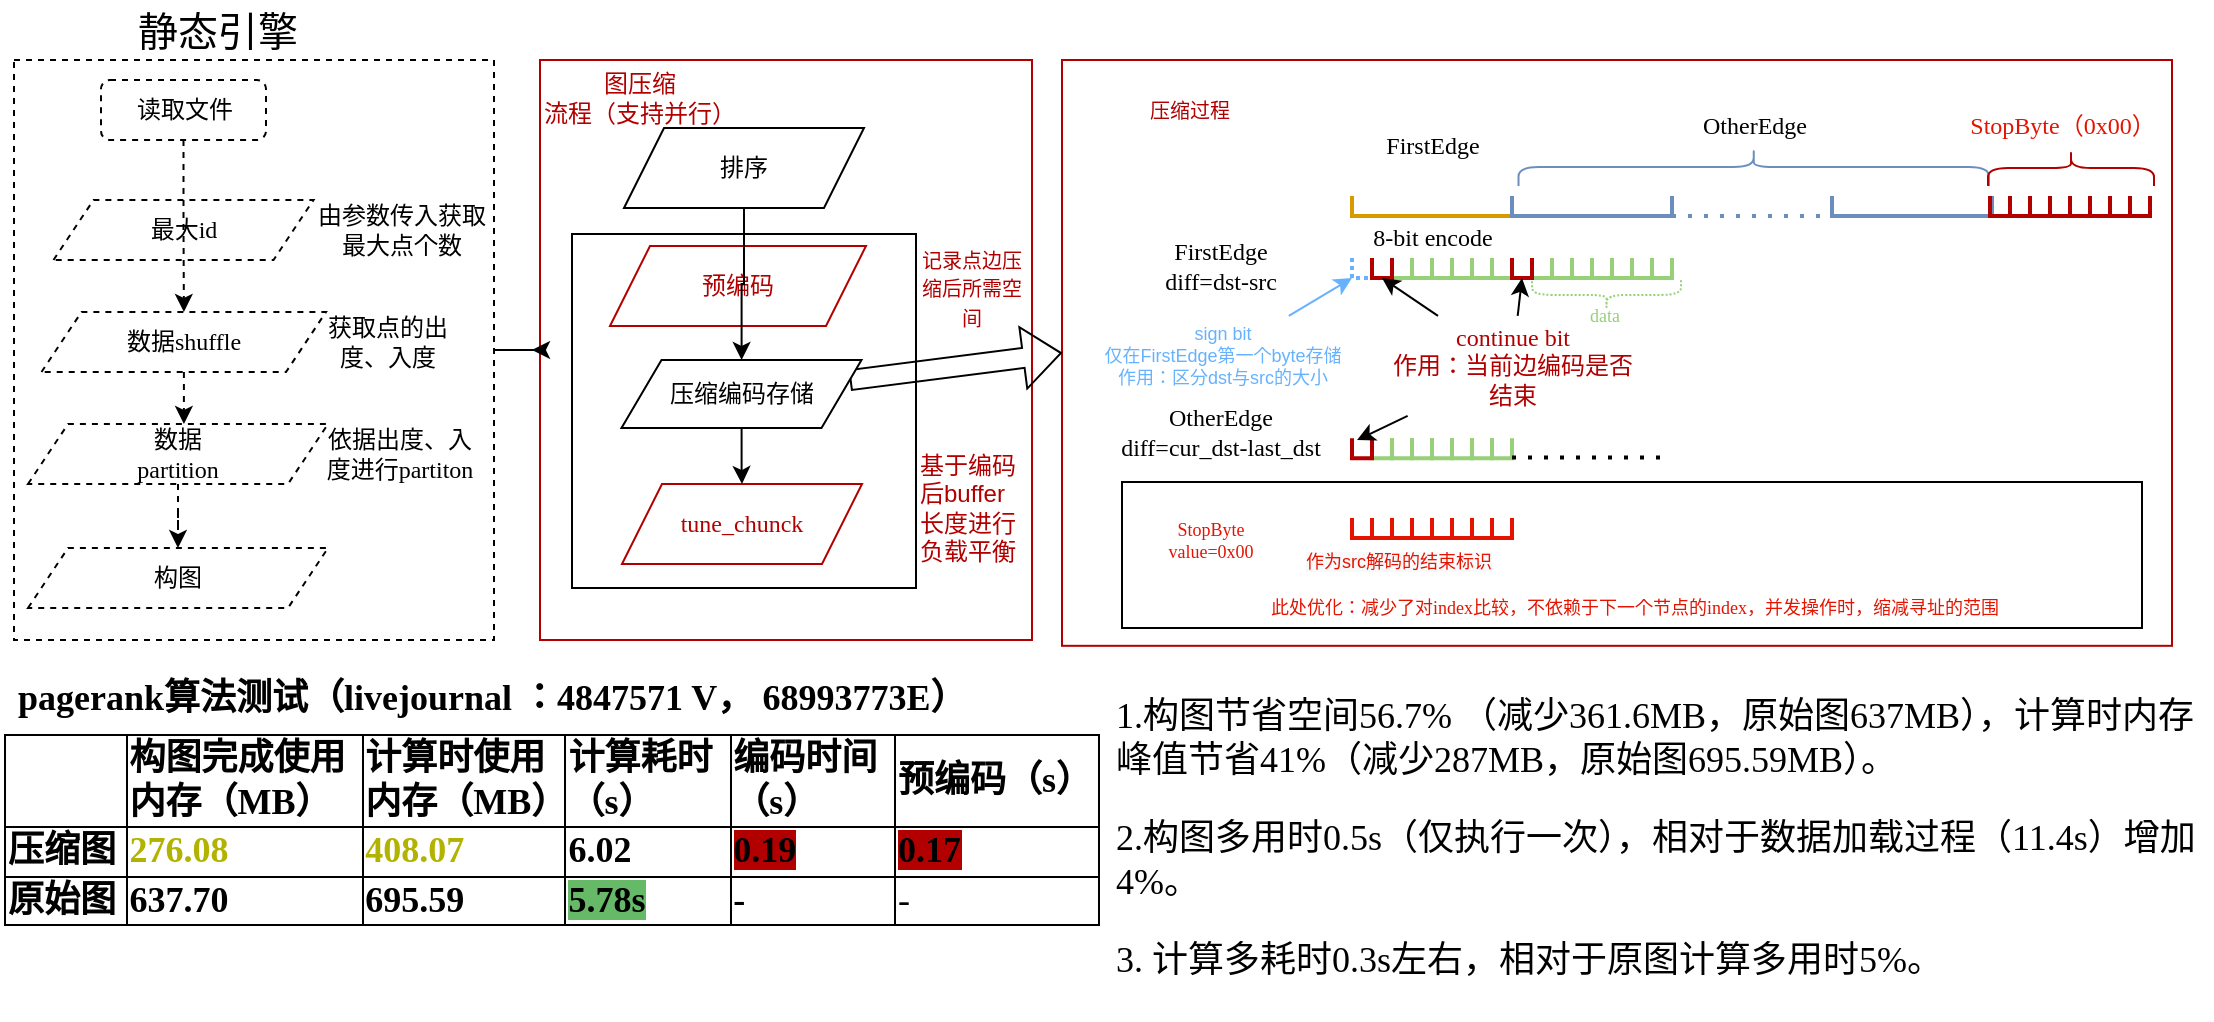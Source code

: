 <mxfile version="17.4.3" type="github">
  <diagram id="BY9K8Md7VZeqHc2fEMqy" name="Page-1">
    <mxGraphModel dx="1377" dy="715" grid="1" gridSize="10" guides="1" tooltips="1" connect="1" arrows="1" fold="1" page="1" pageScale="1" pageWidth="827" pageHeight="1169" math="0" shadow="0">
      <root>
        <mxCell id="0" />
        <mxCell id="1" parent="0" />
        <mxCell id="1lLvVpmIUy7zYt-oaiTg-196" value="" style="group" vertex="1" connectable="0" parent="1">
          <mxGeometry x="94" y="28" width="1106" height="492" as="geometry" />
        </mxCell>
        <mxCell id="1lLvVpmIUy7zYt-oaiTg-1" value="" style="rounded=0;whiteSpace=wrap;html=1;fontSize=10;fontColor=#B20000;strokeColor=#B20000;fontFamily=宋体;fontSource=https%3A%2F%2Ffonts.googleapis.com%2Fcss%3Ffamily%3D%25E5%25AE%258B%25E4%25BD%2593;" vertex="1" parent="1lLvVpmIUy7zYt-oaiTg-196">
          <mxGeometry x="531" y="30" width="555" height="292.91" as="geometry" />
        </mxCell>
        <mxCell id="1lLvVpmIUy7zYt-oaiTg-2" value="" style="rounded=0;whiteSpace=wrap;html=1;strokeColor=#B20000;fontFamily=宋体;fontSource=https%3A%2F%2Ffonts.googleapis.com%2Fcss%3Ffamily%3D%25E5%25AE%258B%25E4%25BD%2593;" vertex="1" parent="1lLvVpmIUy7zYt-oaiTg-196">
          <mxGeometry x="270" y="30" width="246" height="290" as="geometry" />
        </mxCell>
        <mxCell id="1lLvVpmIUy7zYt-oaiTg-3" value="" style="rounded=0;whiteSpace=wrap;html=1;fontFamily=宋体;fontSource=https%3A%2F%2Ffonts.googleapis.com%2Fcss%3Ffamily%3D%25E5%25AE%258B%25E4%25BD%2593;" vertex="1" parent="1lLvVpmIUy7zYt-oaiTg-196">
          <mxGeometry x="286" y="117" width="172" height="177" as="geometry" />
        </mxCell>
        <mxCell id="1lLvVpmIUy7zYt-oaiTg-4" style="edgeStyle=orthogonalEdgeStyle;rounded=0;orthogonalLoop=1;jettySize=auto;html=1;fontSize=10;fontColor=#B20000;fontFamily=宋体;fontSource=https%3A%2F%2Ffonts.googleapis.com%2Fcss%3Ffamily%3D%25E5%25AE%258B%25E4%25BD%2593;" edge="1" parent="1lLvVpmIUy7zYt-oaiTg-196" source="1lLvVpmIUy7zYt-oaiTg-5">
          <mxGeometry relative="1" as="geometry">
            <mxPoint x="266.0" y="175" as="targetPoint" />
          </mxGeometry>
        </mxCell>
        <mxCell id="1lLvVpmIUy7zYt-oaiTg-5" value="" style="rounded=0;whiteSpace=wrap;html=1;dashed=1;fontFamily=宋体;fontSource=https%3A%2F%2Ffonts.googleapis.com%2Fcss%3Ffamily%3D%25E5%25AE%258B%25E4%25BD%2593;" vertex="1" parent="1lLvVpmIUy7zYt-oaiTg-196">
          <mxGeometry x="7" y="30" width="240" height="290" as="geometry" />
        </mxCell>
        <mxCell id="1lLvVpmIUy7zYt-oaiTg-6" value="&lt;font style=&quot;font-size: 20px&quot;&gt;静态引擎&lt;/font&gt;" style="text;html=1;strokeColor=none;fillColor=none;align=center;verticalAlign=middle;whiteSpace=wrap;rounded=0;fontFamily=宋体;fontSource=https%3A%2F%2Ffonts.googleapis.com%2Fcss%3Ffamily%3D%25E5%25AE%258B%25E4%25BD%2593;" vertex="1" parent="1lLvVpmIUy7zYt-oaiTg-196">
          <mxGeometry x="59" width="100" height="30" as="geometry" />
        </mxCell>
        <mxCell id="1lLvVpmIUy7zYt-oaiTg-8" value="读取文件" style="rounded=1;whiteSpace=wrap;html=1;dashed=1;fontFamily=宋体;fontSource=https%3A%2F%2Ffonts.googleapis.com%2Fcss%3Ffamily%3D%25E5%25AE%258B%25E4%25BD%2593;" vertex="1" parent="1lLvVpmIUy7zYt-oaiTg-196">
          <mxGeometry x="50.5" y="40" width="82.5" height="30" as="geometry" />
        </mxCell>
        <mxCell id="1lLvVpmIUy7zYt-oaiTg-9" value="最大id" style="shape=parallelogram;perimeter=parallelogramPerimeter;whiteSpace=wrap;html=1;fixedSize=1;dashed=1;fontFamily=宋体;fontSource=https%3A%2F%2Ffonts.googleapis.com%2Fcss%3Ffamily%3D%25E5%25AE%258B%25E4%25BD%2593;" vertex="1" parent="1lLvVpmIUy7zYt-oaiTg-196">
          <mxGeometry x="26.75" y="100" width="130" height="30" as="geometry" />
        </mxCell>
        <mxCell id="1lLvVpmIUy7zYt-oaiTg-10" value="" style="edgeStyle=orthogonalEdgeStyle;rounded=0;orthogonalLoop=1;jettySize=auto;html=1;dashed=1;fontFamily=宋体;fontSource=https%3A%2F%2Ffonts.googleapis.com%2Fcss%3Ffamily%3D%25E5%25AE%258B%25E4%25BD%2593;" edge="1" parent="1lLvVpmIUy7zYt-oaiTg-196" source="1lLvVpmIUy7zYt-oaiTg-11">
          <mxGeometry relative="1" as="geometry">
            <mxPoint x="91.97" y="212" as="targetPoint" />
          </mxGeometry>
        </mxCell>
        <mxCell id="1lLvVpmIUy7zYt-oaiTg-11" value="数据shuffle" style="shape=parallelogram;perimeter=parallelogramPerimeter;whiteSpace=wrap;html=1;fixedSize=1;dashed=1;fontFamily=宋体;fontSource=https%3A%2F%2Ffonts.googleapis.com%2Fcss%3Ffamily%3D%25E5%25AE%258B%25E4%25BD%2593;" vertex="1" parent="1lLvVpmIUy7zYt-oaiTg-196">
          <mxGeometry x="20.75" y="156" width="142.25" height="30" as="geometry" />
        </mxCell>
        <mxCell id="1lLvVpmIUy7zYt-oaiTg-7" value="" style="edgeStyle=orthogonalEdgeStyle;rounded=0;orthogonalLoop=1;jettySize=auto;html=1;dashed=1;fontFamily=宋体;fontSource=https%3A%2F%2Ffonts.googleapis.com%2Fcss%3Ffamily%3D%25E5%25AE%258B%25E4%25BD%2593;" edge="1" parent="1lLvVpmIUy7zYt-oaiTg-196" source="1lLvVpmIUy7zYt-oaiTg-8" target="1lLvVpmIUy7zYt-oaiTg-11">
          <mxGeometry relative="1" as="geometry" />
        </mxCell>
        <mxCell id="1lLvVpmIUy7zYt-oaiTg-13" value="数据&lt;br&gt;partition" style="shape=parallelogram;perimeter=parallelogramPerimeter;whiteSpace=wrap;html=1;fixedSize=1;dashed=1;fontFamily=宋体;fontSource=https%3A%2F%2Ffonts.googleapis.com%2Fcss%3Ffamily%3D%25E5%25AE%258B%25E4%25BD%2593;" vertex="1" parent="1lLvVpmIUy7zYt-oaiTg-196">
          <mxGeometry x="14" y="212" width="150" height="30" as="geometry" />
        </mxCell>
        <mxCell id="1lLvVpmIUy7zYt-oaiTg-14" value="由参数传入获取&lt;br&gt;最大点个数" style="text;html=1;strokeColor=none;fillColor=none;align=center;verticalAlign=middle;whiteSpace=wrap;rounded=0;fontFamily=宋体;fontSource=https%3A%2F%2Ffonts.googleapis.com%2Fcss%3Ffamily%3D%25E5%25AE%258B%25E4%25BD%2593;" vertex="1" parent="1lLvVpmIUy7zYt-oaiTg-196">
          <mxGeometry x="146" y="100" width="110" height="30" as="geometry" />
        </mxCell>
        <mxCell id="1lLvVpmIUy7zYt-oaiTg-15" value="获取点的出度、入度" style="text;html=1;strokeColor=none;fillColor=none;align=center;verticalAlign=middle;whiteSpace=wrap;rounded=0;fontFamily=宋体;fontSource=https%3A%2F%2Ffonts.googleapis.com%2Fcss%3Ffamily%3D%25E5%25AE%258B%25E4%25BD%2593;" vertex="1" parent="1lLvVpmIUy7zYt-oaiTg-196">
          <mxGeometry x="156" y="156" width="76" height="30" as="geometry" />
        </mxCell>
        <mxCell id="1lLvVpmIUy7zYt-oaiTg-16" value="依据出度、入度进行partiton" style="text;html=1;strokeColor=none;fillColor=none;align=center;verticalAlign=middle;whiteSpace=wrap;rounded=0;fontFamily=宋体;fontSource=https%3A%2F%2Ffonts.googleapis.com%2Fcss%3Ffamily%3D%25E5%25AE%258B%25E4%25BD%2593;" vertex="1" parent="1lLvVpmIUy7zYt-oaiTg-196">
          <mxGeometry x="159" y="212" width="82" height="30" as="geometry" />
        </mxCell>
        <mxCell id="1lLvVpmIUy7zYt-oaiTg-17" value="构图" style="shape=parallelogram;perimeter=parallelogramPerimeter;whiteSpace=wrap;html=1;fixedSize=1;dashed=1;fontFamily=宋体;fontSource=https%3A%2F%2Ffonts.googleapis.com%2Fcss%3Ffamily%3D%25E5%25AE%258B%25E4%25BD%2593;" vertex="1" parent="1lLvVpmIUy7zYt-oaiTg-196">
          <mxGeometry x="14" y="274" width="150" height="30" as="geometry" />
        </mxCell>
        <mxCell id="1lLvVpmIUy7zYt-oaiTg-12" value="" style="edgeStyle=orthogonalEdgeStyle;rounded=0;orthogonalLoop=1;jettySize=auto;html=1;dashed=1;fontFamily=宋体;fontSource=https%3A%2F%2Ffonts.googleapis.com%2Fcss%3Ffamily%3D%25E5%25AE%258B%25E4%25BD%2593;" edge="1" parent="1lLvVpmIUy7zYt-oaiTg-196" source="1lLvVpmIUy7zYt-oaiTg-13" target="1lLvVpmIUy7zYt-oaiTg-17">
          <mxGeometry relative="1" as="geometry" />
        </mxCell>
        <mxCell id="1lLvVpmIUy7zYt-oaiTg-19" value="排序" style="shape=parallelogram;perimeter=parallelogramPerimeter;whiteSpace=wrap;html=1;fixedSize=1;fontFamily=宋体;fontSource=https%3A%2F%2Ffonts.googleapis.com%2Fcss%3Ffamily%3D%25E5%25AE%258B%25E4%25BD%2593;" vertex="1" parent="1lLvVpmIUy7zYt-oaiTg-196">
          <mxGeometry x="312" y="64" width="120" height="40" as="geometry" />
        </mxCell>
        <mxCell id="1lLvVpmIUy7zYt-oaiTg-20" value="预编码" style="shape=parallelogram;perimeter=parallelogramPerimeter;whiteSpace=wrap;html=1;fixedSize=1;strokeColor=#B20000;fontColor=#B20000;fontFamily=宋体;fontSource=https%3A%2F%2Ffonts.googleapis.com%2Fcss%3Ffamily%3D%25E5%25AE%258B%25E4%25BD%2593;" vertex="1" parent="1lLvVpmIUy7zYt-oaiTg-196">
          <mxGeometry x="305" y="123" width="128" height="40" as="geometry" />
        </mxCell>
        <mxCell id="1lLvVpmIUy7zYt-oaiTg-22" style="rounded=0;orthogonalLoop=1;jettySize=auto;html=1;entryX=0;entryY=0.5;entryDx=0;entryDy=0;fontSize=10;fontColor=#B20000;shape=flexArrow;fontFamily=宋体;fontSource=https%3A%2F%2Ffonts.googleapis.com%2Fcss%3Ffamily%3D%25E5%25AE%258B%25E4%25BD%2593;" edge="1" parent="1lLvVpmIUy7zYt-oaiTg-196" source="1lLvVpmIUy7zYt-oaiTg-23" target="1lLvVpmIUy7zYt-oaiTg-1">
          <mxGeometry relative="1" as="geometry" />
        </mxCell>
        <mxCell id="1lLvVpmIUy7zYt-oaiTg-23" value="压缩编码存储" style="shape=parallelogram;perimeter=parallelogramPerimeter;whiteSpace=wrap;html=1;fixedSize=1;fontFamily=宋体;fontSource=https%3A%2F%2Ffonts.googleapis.com%2Fcss%3Ffamily%3D%25E5%25AE%258B%25E4%25BD%2593;" vertex="1" parent="1lLvVpmIUy7zYt-oaiTg-196">
          <mxGeometry x="310.75" y="180" width="120" height="34" as="geometry" />
        </mxCell>
        <mxCell id="1lLvVpmIUy7zYt-oaiTg-18" value="" style="edgeStyle=orthogonalEdgeStyle;rounded=0;orthogonalLoop=1;jettySize=auto;html=1;fontFamily=宋体;fontSource=https%3A%2F%2Ffonts.googleapis.com%2Fcss%3Ffamily%3D%25E5%25AE%258B%25E4%25BD%2593;" edge="1" parent="1lLvVpmIUy7zYt-oaiTg-196" source="1lLvVpmIUy7zYt-oaiTg-19" target="1lLvVpmIUy7zYt-oaiTg-23">
          <mxGeometry relative="1" as="geometry" />
        </mxCell>
        <mxCell id="1lLvVpmIUy7zYt-oaiTg-24" value="&lt;span style=&quot;font-size: 10px&quot;&gt;记录点边压缩后所需空间&lt;/span&gt;" style="text;html=1;strokeColor=none;fillColor=none;align=center;verticalAlign=middle;whiteSpace=wrap;rounded=0;fontColor=#B20000;fontFamily=宋体;fontSource=https%3A%2F%2Ffonts.googleapis.com%2Fcss%3Ffamily%3D%25E5%25AE%258B%25E4%25BD%2593;" vertex="1" parent="1lLvVpmIUy7zYt-oaiTg-196">
          <mxGeometry x="456" y="129" width="60" height="30" as="geometry" />
        </mxCell>
        <mxCell id="1lLvVpmIUy7zYt-oaiTg-25" value="图压缩&lt;br&gt;流程（支持&lt;font style=&quot;font-size: 12px&quot;&gt;并行）&lt;/font&gt;" style="text;html=1;strokeColor=none;fillColor=none;align=center;verticalAlign=middle;whiteSpace=wrap;rounded=0;fontColor=#B20000;fontFamily=宋体;fontSource=https%3A%2F%2Ffonts.googleapis.com%2Fcss%3Ffamily%3D%25E5%25AE%258B%25E4%25BD%2593;" vertex="1" parent="1lLvVpmIUy7zYt-oaiTg-196">
          <mxGeometry x="270" y="34" width="100" height="30" as="geometry" />
        </mxCell>
        <mxCell id="1lLvVpmIUy7zYt-oaiTg-26" value="tune_chunck" style="shape=parallelogram;perimeter=parallelogramPerimeter;whiteSpace=wrap;html=1;fixedSize=1;strokeColor=#B20000;fontColor=#B20000;fontFamily=宋体;fontSource=https%3A%2F%2Ffonts.googleapis.com%2Fcss%3Ffamily%3D%25E5%25AE%258B%25E4%25BD%2593;" vertex="1" parent="1lLvVpmIUy7zYt-oaiTg-196">
          <mxGeometry x="311" y="242" width="120" height="40" as="geometry" />
        </mxCell>
        <mxCell id="1lLvVpmIUy7zYt-oaiTg-21" value="" style="edgeStyle=orthogonalEdgeStyle;rounded=0;orthogonalLoop=1;jettySize=auto;html=1;fontSize=12;fontColor=#66B2FF;fontFamily=宋体;fontSource=https%3A%2F%2Ffonts.googleapis.com%2Fcss%3Ffamily%3D%25E5%25AE%258B%25E4%25BD%2593;" edge="1" parent="1lLvVpmIUy7zYt-oaiTg-196" source="1lLvVpmIUy7zYt-oaiTg-23" target="1lLvVpmIUy7zYt-oaiTg-26">
          <mxGeometry relative="1" as="geometry" />
        </mxCell>
        <mxCell id="1lLvVpmIUy7zYt-oaiTg-27" value="&lt;font face=&quot;helvetica&quot;&gt;基于编码&lt;br&gt;后buffer&lt;br&gt;长度进行&lt;br&gt;负载平衡&lt;/font&gt;" style="text;whiteSpace=wrap;html=1;fontSize=12;fontColor=#B20000;fontFamily=宋体;fontSource=https%3A%2F%2Ffonts.googleapis.com%2Fcss%3Ffamily%3D%25E5%25AE%258B%25E4%25BD%2593;" vertex="1" parent="1lLvVpmIUy7zYt-oaiTg-196">
          <mxGeometry x="458" y="219.13" width="79" height="78" as="geometry" />
        </mxCell>
        <mxCell id="1lLvVpmIUy7zYt-oaiTg-28" value="压缩过程" style="text;html=1;strokeColor=none;fillColor=none;align=center;verticalAlign=middle;whiteSpace=wrap;rounded=0;fontSize=10;fontColor=#B20000;fontFamily=宋体;fontSource=https%3A%2F%2Ffonts.googleapis.com%2Fcss%3Ffamily%3D%25E5%25AE%258B%25E4%25BD%2593;" vertex="1" parent="1lLvVpmIUy7zYt-oaiTg-196">
          <mxGeometry x="565" y="40" width="60" height="30" as="geometry" />
        </mxCell>
        <mxCell id="1lLvVpmIUy7zYt-oaiTg-29" value="" style="strokeWidth=2;html=1;shape=mxgraph.flowchart.annotation_1;align=left;pointerEvents=1;rotation=-90;fillColor=#ffe6cc;strokeColor=#d79b00;fontFamily=宋体;fontSource=https%3A%2F%2Ffonts.googleapis.com%2Fcss%3Ffamily%3D%25E5%25AE%258B%25E4%25BD%2593;" vertex="1" parent="1lLvVpmIUy7zYt-oaiTg-196">
          <mxGeometry x="711" y="63" width="10" height="80" as="geometry" />
        </mxCell>
        <mxCell id="1lLvVpmIUy7zYt-oaiTg-30" value="&lt;span style=&quot;text-align: left ; background-color: rgb(255 , 255 , 255)&quot;&gt;FirstEdge&lt;/span&gt;" style="text;html=1;align=center;verticalAlign=middle;resizable=0;points=[];autosize=1;strokeColor=none;fillColor=none;fontFamily=宋体;fontSource=https%3A%2F%2Ffonts.googleapis.com%2Fcss%3Ffamily%3D%25E5%25AE%258B%25E4%25BD%2593;" vertex="1" parent="1lLvVpmIUy7zYt-oaiTg-196">
          <mxGeometry x="681" y="63" width="70" height="20" as="geometry" />
        </mxCell>
        <mxCell id="1lLvVpmIUy7zYt-oaiTg-31" value="" style="strokeWidth=2;html=1;shape=mxgraph.flowchart.annotation_1;align=left;pointerEvents=1;rotation=-90;fillColor=#dae8fc;strokeColor=#6c8ebf;fontFamily=宋体;fontSource=https%3A%2F%2Ffonts.googleapis.com%2Fcss%3Ffamily%3D%25E5%25AE%258B%25E4%25BD%2593;" vertex="1" parent="1lLvVpmIUy7zYt-oaiTg-196">
          <mxGeometry x="791" y="63" width="10" height="80" as="geometry" />
        </mxCell>
        <mxCell id="1lLvVpmIUy7zYt-oaiTg-32" value="" style="strokeWidth=2;html=1;shape=mxgraph.flowchart.annotation_1;align=left;pointerEvents=1;rotation=-90;fillColor=#dae8fc;strokeColor=#6c8ebf;fontFamily=宋体;fontSource=https%3A%2F%2Ffonts.googleapis.com%2Fcss%3Ffamily%3D%25E5%25AE%258B%25E4%25BD%2593;" vertex="1" parent="1lLvVpmIUy7zYt-oaiTg-196">
          <mxGeometry x="951" y="63" width="10" height="80" as="geometry" />
        </mxCell>
        <mxCell id="1lLvVpmIUy7zYt-oaiTg-33" value="" style="endArrow=none;dashed=1;html=1;dashPattern=1 3;strokeWidth=2;rounded=0;exitX=0;exitY=1;exitDx=0;exitDy=0;exitPerimeter=0;entryX=0;entryY=0;entryDx=0;entryDy=0;entryPerimeter=0;fillColor=#dae8fc;strokeColor=#6c8ebf;fontFamily=宋体;fontSource=https%3A%2F%2Ffonts.googleapis.com%2Fcss%3Ffamily%3D%25E5%25AE%258B%25E4%25BD%2593;" edge="1" parent="1lLvVpmIUy7zYt-oaiTg-196" source="1lLvVpmIUy7zYt-oaiTg-31" target="1lLvVpmIUy7zYt-oaiTg-32">
          <mxGeometry width="50" height="50" relative="1" as="geometry">
            <mxPoint x="831" y="153" as="sourcePoint" />
            <mxPoint x="881" y="103" as="targetPoint" />
          </mxGeometry>
        </mxCell>
        <mxCell id="1lLvVpmIUy7zYt-oaiTg-34" value="" style="shape=curlyBracket;whiteSpace=wrap;html=1;rounded=1;flipH=1;rotation=-90;fillColor=#dae8fc;strokeColor=#6c8ebf;fontFamily=宋体;fontSource=https%3A%2F%2Ffonts.googleapis.com%2Fcss%3Ffamily%3D%25E5%25AE%258B%25E4%25BD%2593;" vertex="1" parent="1lLvVpmIUy7zYt-oaiTg-196">
          <mxGeometry x="867.38" y="-34.12" width="19" height="235.25" as="geometry" />
        </mxCell>
        <mxCell id="1lLvVpmIUy7zYt-oaiTg-35" value="&lt;span style=&quot;text-align: left ; background-color: rgb(255 , 255 , 255)&quot;&gt;OtherEdge&lt;/span&gt;" style="text;html=1;align=center;verticalAlign=middle;resizable=0;points=[];autosize=1;strokeColor=none;fillColor=none;fontFamily=宋体;fontSource=https%3A%2F%2Ffonts.googleapis.com%2Fcss%3Ffamily%3D%25E5%25AE%258B%25E4%25BD%2593;" vertex="1" parent="1lLvVpmIUy7zYt-oaiTg-196">
          <mxGeometry x="841.88" y="53" width="70" height="20" as="geometry" />
        </mxCell>
        <mxCell id="1lLvVpmIUy7zYt-oaiTg-36" value="" style="strokeWidth=2;html=1;shape=mxgraph.flowchart.annotation_1;align=left;pointerEvents=1;rotation=-90;fillColor=#fff2cc;strokeColor=#66B2FF;dashed=1;dashPattern=1 1;fontFamily=宋体;fontSource=https%3A%2F%2Ffonts.googleapis.com%2Fcss%3Ffamily%3D%25E5%25AE%258B%25E4%25BD%2593;" vertex="1" parent="1lLvVpmIUy7zYt-oaiTg-196">
          <mxGeometry x="676" y="129" width="10" height="10" as="geometry" />
        </mxCell>
        <mxCell id="1lLvVpmIUy7zYt-oaiTg-37" value="" style="strokeWidth=2;html=1;shape=mxgraph.flowchart.annotation_1;align=left;pointerEvents=1;rotation=-90;fillColor=#e3c800;fontColor=#000000;strokeColor=#97D077;fontFamily=宋体;fontSource=https%3A%2F%2Ffonts.googleapis.com%2Fcss%3Ffamily%3D%25E5%25AE%258B%25E4%25BD%2593;" vertex="1" parent="1lLvVpmIUy7zYt-oaiTg-196">
          <mxGeometry x="696" y="129" width="10" height="10" as="geometry" />
        </mxCell>
        <mxCell id="1lLvVpmIUy7zYt-oaiTg-38" value="" style="strokeWidth=2;html=1;shape=mxgraph.flowchart.annotation_1;align=left;pointerEvents=1;rotation=-90;fillColor=#e3c800;fontColor=#000000;strokeColor=#97D077;fontFamily=宋体;fontSource=https%3A%2F%2Ffonts.googleapis.com%2Fcss%3Ffamily%3D%25E5%25AE%258B%25E4%25BD%2593;" vertex="1" parent="1lLvVpmIUy7zYt-oaiTg-196">
          <mxGeometry x="706" y="129" width="10" height="10" as="geometry" />
        </mxCell>
        <mxCell id="1lLvVpmIUy7zYt-oaiTg-39" value="" style="strokeWidth=2;html=1;shape=mxgraph.flowchart.annotation_1;align=left;pointerEvents=1;rotation=-90;fillColor=#e3c800;fontColor=#000000;strokeColor=#97D077;fontFamily=宋体;fontSource=https%3A%2F%2Ffonts.googleapis.com%2Fcss%3Ffamily%3D%25E5%25AE%258B%25E4%25BD%2593;" vertex="1" parent="1lLvVpmIUy7zYt-oaiTg-196">
          <mxGeometry x="716" y="129" width="10" height="10" as="geometry" />
        </mxCell>
        <mxCell id="1lLvVpmIUy7zYt-oaiTg-40" value="" style="strokeWidth=2;html=1;shape=mxgraph.flowchart.annotation_1;align=left;pointerEvents=1;rotation=-90;fillColor=#e3c800;fontColor=#000000;strokeColor=#97D077;fontFamily=宋体;fontSource=https%3A%2F%2Ffonts.googleapis.com%2Fcss%3Ffamily%3D%25E5%25AE%258B%25E4%25BD%2593;" vertex="1" parent="1lLvVpmIUy7zYt-oaiTg-196">
          <mxGeometry x="726" y="129" width="10" height="10" as="geometry" />
        </mxCell>
        <mxCell id="1lLvVpmIUy7zYt-oaiTg-41" value="" style="strokeWidth=2;html=1;shape=mxgraph.flowchart.annotation_1;align=left;pointerEvents=1;rotation=-90;fillColor=#e3c800;fontColor=#000000;strokeColor=#97D077;fontFamily=宋体;fontSource=https%3A%2F%2Ffonts.googleapis.com%2Fcss%3Ffamily%3D%25E5%25AE%258B%25E4%25BD%2593;" vertex="1" parent="1lLvVpmIUy7zYt-oaiTg-196">
          <mxGeometry x="736" y="129" width="10" height="10" as="geometry" />
        </mxCell>
        <mxCell id="1lLvVpmIUy7zYt-oaiTg-42" value="" style="strokeWidth=2;html=1;shape=mxgraph.flowchart.annotation_1;align=left;pointerEvents=1;rotation=-90;fillColor=#e3c800;fontColor=#000000;strokeColor=#97D077;fontFamily=宋体;fontSource=https%3A%2F%2Ffonts.googleapis.com%2Fcss%3Ffamily%3D%25E5%25AE%258B%25E4%25BD%2593;" vertex="1" parent="1lLvVpmIUy7zYt-oaiTg-196">
          <mxGeometry x="746" y="129" width="10" height="10" as="geometry" />
        </mxCell>
        <mxCell id="1lLvVpmIUy7zYt-oaiTg-43" value="" style="strokeWidth=2;html=1;shape=mxgraph.flowchart.annotation_1;align=left;pointerEvents=1;rotation=-90;fillColor=#e51400;fontColor=#ffffff;strokeColor=#B20000;fontFamily=宋体;fontSource=https%3A%2F%2Ffonts.googleapis.com%2Fcss%3Ffamily%3D%25E5%25AE%258B%25E4%25BD%2593;" vertex="1" parent="1lLvVpmIUy7zYt-oaiTg-196">
          <mxGeometry x="995" y="98" width="10" height="10" as="geometry" />
        </mxCell>
        <mxCell id="1lLvVpmIUy7zYt-oaiTg-44" value="" style="strokeWidth=2;html=1;shape=mxgraph.flowchart.annotation_1;align=left;pointerEvents=1;rotation=-90;fillColor=#e51400;fontColor=#ffffff;strokeColor=#B20000;fontFamily=宋体;fontSource=https%3A%2F%2Ffonts.googleapis.com%2Fcss%3Ffamily%3D%25E5%25AE%258B%25E4%25BD%2593;" vertex="1" parent="1lLvVpmIUy7zYt-oaiTg-196">
          <mxGeometry x="1005" y="98" width="10" height="10" as="geometry" />
        </mxCell>
        <mxCell id="1lLvVpmIUy7zYt-oaiTg-45" value="" style="strokeWidth=2;html=1;shape=mxgraph.flowchart.annotation_1;align=left;pointerEvents=1;rotation=-90;fillColor=#e51400;fontColor=#ffffff;strokeColor=#B20000;fontFamily=宋体;fontSource=https%3A%2F%2Ffonts.googleapis.com%2Fcss%3Ffamily%3D%25E5%25AE%258B%25E4%25BD%2593;" vertex="1" parent="1lLvVpmIUy7zYt-oaiTg-196">
          <mxGeometry x="1015" y="98" width="10" height="10" as="geometry" />
        </mxCell>
        <mxCell id="1lLvVpmIUy7zYt-oaiTg-46" value="" style="strokeWidth=2;html=1;shape=mxgraph.flowchart.annotation_1;align=left;pointerEvents=1;rotation=-90;fillColor=#E51400;fontColor=#ffffff;strokeColor=#B20000;fontFamily=宋体;fontSource=https%3A%2F%2Ffonts.googleapis.com%2Fcss%3Ffamily%3D%25E5%25AE%258B%25E4%25BD%2593;" vertex="1" parent="1lLvVpmIUy7zYt-oaiTg-196">
          <mxGeometry x="1025" y="98" width="10" height="10" as="geometry" />
        </mxCell>
        <mxCell id="1lLvVpmIUy7zYt-oaiTg-47" value="" style="strokeWidth=2;html=1;shape=mxgraph.flowchart.annotation_1;align=left;pointerEvents=1;rotation=-90;fillColor=#e51400;fontColor=#ffffff;strokeColor=#B20000;fontFamily=宋体;fontSource=https%3A%2F%2Ffonts.googleapis.com%2Fcss%3Ffamily%3D%25E5%25AE%258B%25E4%25BD%2593;" vertex="1" parent="1lLvVpmIUy7zYt-oaiTg-196">
          <mxGeometry x="1035" y="98" width="10" height="10" as="geometry" />
        </mxCell>
        <mxCell id="1lLvVpmIUy7zYt-oaiTg-48" value="" style="strokeWidth=2;html=1;shape=mxgraph.flowchart.annotation_1;align=left;pointerEvents=1;rotation=-90;fillColor=#e51400;fontColor=#ffffff;strokeColor=#B20000;fontFamily=宋体;fontSource=https%3A%2F%2Ffonts.googleapis.com%2Fcss%3Ffamily%3D%25E5%25AE%258B%25E4%25BD%2593;" vertex="1" parent="1lLvVpmIUy7zYt-oaiTg-196">
          <mxGeometry x="1045" y="98" width="10" height="10" as="geometry" />
        </mxCell>
        <mxCell id="1lLvVpmIUy7zYt-oaiTg-49" value="" style="strokeWidth=2;html=1;shape=mxgraph.flowchart.annotation_1;align=left;pointerEvents=1;rotation=-90;fillColor=#e51400;fontColor=#ffffff;strokeColor=#B20000;fontFamily=宋体;fontSource=https%3A%2F%2Ffonts.googleapis.com%2Fcss%3Ffamily%3D%25E5%25AE%258B%25E4%25BD%2593;" vertex="1" parent="1lLvVpmIUy7zYt-oaiTg-196">
          <mxGeometry x="1055" y="98" width="10" height="10" as="geometry" />
        </mxCell>
        <mxCell id="1lLvVpmIUy7zYt-oaiTg-50" value="" style="strokeWidth=2;html=1;shape=mxgraph.flowchart.annotation_1;align=left;pointerEvents=1;rotation=-90;fillColor=#e51400;fontColor=#ffffff;strokeColor=#B20000;fontFamily=宋体;fontSource=https%3A%2F%2Ffonts.googleapis.com%2Fcss%3Ffamily%3D%25E5%25AE%258B%25E4%25BD%2593;" vertex="1" parent="1lLvVpmIUy7zYt-oaiTg-196">
          <mxGeometry x="1065" y="98" width="10" height="10" as="geometry" />
        </mxCell>
        <mxCell id="1lLvVpmIUy7zYt-oaiTg-51" value="StopByte（0x00）" style="text;html=1;align=center;verticalAlign=middle;resizable=0;points=[];autosize=1;strokeColor=none;fillColor=none;fontColor=#E51400;fontFamily=宋体;fontSource=https%3A%2F%2Ffonts.googleapis.com%2Fcss%3Ffamily%3D%25E5%25AE%258B%25E4%25BD%2593;" vertex="1" parent="1lLvVpmIUy7zYt-oaiTg-196">
          <mxGeometry x="976" y="53" width="110" height="20" as="geometry" />
        </mxCell>
        <mxCell id="1lLvVpmIUy7zYt-oaiTg-52" value="" style="shape=curlyBracket;whiteSpace=wrap;html=1;rounded=1;rotation=90;fillColor=#E51400;fontColor=#ffffff;strokeColor=#B20000;fontFamily=宋体;fontSource=https%3A%2F%2Ffonts.googleapis.com%2Fcss%3Ffamily%3D%25E5%25AE%258B%25E4%25BD%2593;" vertex="1" parent="1lLvVpmIUy7zYt-oaiTg-196">
          <mxGeometry x="1026.5" y="42.5" width="18" height="83" as="geometry" />
        </mxCell>
        <mxCell id="1lLvVpmIUy7zYt-oaiTg-53" value="&lt;span style=&quot;text-align: left ; background-color: rgb(255 , 255 , 255)&quot;&gt;FirstEdge&lt;br&gt;diff=dst-src&lt;br&gt;&lt;/span&gt;" style="text;html=1;align=center;verticalAlign=middle;resizable=0;points=[];autosize=1;strokeColor=none;fillColor=none;fontFamily=宋体;fontSource=https%3A%2F%2Ffonts.googleapis.com%2Fcss%3Ffamily%3D%25E5%25AE%258B%25E4%25BD%2593;" vertex="1" parent="1lLvVpmIUy7zYt-oaiTg-196">
          <mxGeometry x="575" y="118" width="70" height="30" as="geometry" />
        </mxCell>
        <mxCell id="1lLvVpmIUy7zYt-oaiTg-54" value="&lt;span style=&quot;text-align: left ; background-color: rgb(255 , 255 , 255)&quot;&gt;OtherEdge&lt;br&gt;diff=cur_dst-last_dst&lt;br&gt;&lt;/span&gt;" style="text;html=1;align=center;verticalAlign=middle;resizable=0;points=[];autosize=1;strokeColor=none;fillColor=none;fontFamily=宋体;fontSource=https%3A%2F%2Ffonts.googleapis.com%2Fcss%3Ffamily%3D%25E5%25AE%258B%25E4%25BD%2593;" vertex="1" parent="1lLvVpmIUy7zYt-oaiTg-196">
          <mxGeometry x="550" y="201.13" width="120" height="30" as="geometry" />
        </mxCell>
        <mxCell id="1lLvVpmIUy7zYt-oaiTg-55" value="" style="strokeWidth=2;html=1;shape=mxgraph.flowchart.annotation_1;align=left;pointerEvents=1;rotation=-90;fillColor=#e3c800;fontColor=#000000;strokeColor=#97D077;fontFamily=宋体;fontSource=https%3A%2F%2Ffonts.googleapis.com%2Fcss%3Ffamily%3D%25E5%25AE%258B%25E4%25BD%2593;" vertex="1" parent="1lLvVpmIUy7zYt-oaiTg-196">
          <mxGeometry x="766" y="129" width="10" height="10" as="geometry" />
        </mxCell>
        <mxCell id="1lLvVpmIUy7zYt-oaiTg-56" value="" style="strokeWidth=2;html=1;shape=mxgraph.flowchart.annotation_1;align=left;pointerEvents=1;rotation=-90;fillColor=#e3c800;fontColor=#000000;strokeColor=#97D077;fontFamily=宋体;fontSource=https%3A%2F%2Ffonts.googleapis.com%2Fcss%3Ffamily%3D%25E5%25AE%258B%25E4%25BD%2593;" vertex="1" parent="1lLvVpmIUy7zYt-oaiTg-196">
          <mxGeometry x="776" y="129" width="10" height="10" as="geometry" />
        </mxCell>
        <mxCell id="1lLvVpmIUy7zYt-oaiTg-57" value="" style="strokeWidth=2;html=1;shape=mxgraph.flowchart.annotation_1;align=left;pointerEvents=1;rotation=-90;fillColor=#e3c800;fontColor=#000000;strokeColor=#97D077;fontFamily=宋体;fontSource=https%3A%2F%2Ffonts.googleapis.com%2Fcss%3Ffamily%3D%25E5%25AE%258B%25E4%25BD%2593;" vertex="1" parent="1lLvVpmIUy7zYt-oaiTg-196">
          <mxGeometry x="786" y="129" width="10" height="10" as="geometry" />
        </mxCell>
        <mxCell id="1lLvVpmIUy7zYt-oaiTg-58" value="" style="strokeWidth=2;html=1;shape=mxgraph.flowchart.annotation_1;align=left;pointerEvents=1;rotation=-90;fillColor=#e3c800;fontColor=#000000;strokeColor=#97D077;fontFamily=宋体;fontSource=https%3A%2F%2Ffonts.googleapis.com%2Fcss%3Ffamily%3D%25E5%25AE%258B%25E4%25BD%2593;" vertex="1" parent="1lLvVpmIUy7zYt-oaiTg-196">
          <mxGeometry x="796" y="129" width="10" height="10" as="geometry" />
        </mxCell>
        <mxCell id="1lLvVpmIUy7zYt-oaiTg-59" value="" style="strokeWidth=2;html=1;shape=mxgraph.flowchart.annotation_1;align=left;pointerEvents=1;rotation=-90;fillColor=#e3c800;fontColor=#000000;strokeColor=#97D077;fontFamily=宋体;fontSource=https%3A%2F%2Ffonts.googleapis.com%2Fcss%3Ffamily%3D%25E5%25AE%258B%25E4%25BD%2593;" vertex="1" parent="1lLvVpmIUy7zYt-oaiTg-196">
          <mxGeometry x="806" y="129" width="10" height="10" as="geometry" />
        </mxCell>
        <mxCell id="1lLvVpmIUy7zYt-oaiTg-60" value="" style="strokeWidth=2;html=1;shape=mxgraph.flowchart.annotation_1;align=left;pointerEvents=1;rotation=-90;fillColor=#e3c800;fontColor=#000000;strokeColor=#97D077;fontFamily=宋体;fontSource=https%3A%2F%2Ffonts.googleapis.com%2Fcss%3Ffamily%3D%25E5%25AE%258B%25E4%25BD%2593;" vertex="1" parent="1lLvVpmIUy7zYt-oaiTg-196">
          <mxGeometry x="816" y="129" width="10" height="10" as="geometry" />
        </mxCell>
        <mxCell id="1lLvVpmIUy7zYt-oaiTg-61" value="" style="strokeWidth=2;html=1;shape=mxgraph.flowchart.annotation_1;align=left;pointerEvents=1;rotation=-90;fillColor=#e3c800;fontColor=#000000;strokeColor=#97D077;fontFamily=宋体;fontSource=https%3A%2F%2Ffonts.googleapis.com%2Fcss%3Ffamily%3D%25E5%25AE%258B%25E4%25BD%2593;" vertex="1" parent="1lLvVpmIUy7zYt-oaiTg-196">
          <mxGeometry x="826" y="129" width="10" height="10" as="geometry" />
        </mxCell>
        <mxCell id="1lLvVpmIUy7zYt-oaiTg-62" value="" style="strokeWidth=2;html=1;shape=mxgraph.flowchart.annotation_1;align=left;pointerEvents=1;rotation=-90;fillColor=#e51400;fontColor=#ffffff;strokeColor=#B20000;fontFamily=宋体;fontSource=https%3A%2F%2Ffonts.googleapis.com%2Fcss%3Ffamily%3D%25E5%25AE%258B%25E4%25BD%2593;" vertex="1" parent="1lLvVpmIUy7zYt-oaiTg-196">
          <mxGeometry x="686" y="129" width="10" height="10" as="geometry" />
        </mxCell>
        <mxCell id="1lLvVpmIUy7zYt-oaiTg-63" value="" style="strokeWidth=2;html=1;shape=mxgraph.flowchart.annotation_1;align=left;pointerEvents=1;rotation=-90;fillColor=#E51400;fontColor=#000000;strokeColor=#B20000;fontFamily=宋体;fontSource=https%3A%2F%2Ffonts.googleapis.com%2Fcss%3Ffamily%3D%25E5%25AE%258B%25E4%25BD%2593;" vertex="1" parent="1lLvVpmIUy7zYt-oaiTg-196">
          <mxGeometry x="756" y="129" width="10" height="10" as="geometry" />
        </mxCell>
        <mxCell id="1lLvVpmIUy7zYt-oaiTg-64" value="&lt;p class=&quot;p1&quot; style=&quot;margin: 0px ; font-stretch: normal ; line-height: normal ; color: rgb(0 , 0 , 0)&quot;&gt;8-bit encode&lt;/p&gt;" style="text;html=1;align=center;verticalAlign=middle;resizable=0;points=[];autosize=1;strokeColor=none;fillColor=none;fontColor=#FFFF33;fontFamily=宋体;fontSource=https%3A%2F%2Ffonts.googleapis.com%2Fcss%3Ffamily%3D%25E5%25AE%258B%25E4%25BD%2593;" vertex="1" parent="1lLvVpmIUy7zYt-oaiTg-196">
          <mxGeometry x="676" y="109" width="80" height="20" as="geometry" />
        </mxCell>
        <mxCell id="1lLvVpmIUy7zYt-oaiTg-65" value="" style="strokeWidth=2;html=1;shape=mxgraph.flowchart.annotation_1;align=left;pointerEvents=1;rotation=-90;fillColor=#e3c800;fontColor=#000000;strokeColor=#97D077;fontFamily=宋体;fontSource=https%3A%2F%2Ffonts.googleapis.com%2Fcss%3Ffamily%3D%25E5%25AE%258B%25E4%25BD%2593;" vertex="1" parent="1lLvVpmIUy7zYt-oaiTg-196">
          <mxGeometry x="686" y="219.13" width="10" height="10" as="geometry" />
        </mxCell>
        <mxCell id="1lLvVpmIUy7zYt-oaiTg-66" value="" style="strokeWidth=2;html=1;shape=mxgraph.flowchart.annotation_1;align=left;pointerEvents=1;rotation=-90;fillColor=#e3c800;fontColor=#000000;strokeColor=#97D077;fontFamily=宋体;fontSource=https%3A%2F%2Ffonts.googleapis.com%2Fcss%3Ffamily%3D%25E5%25AE%258B%25E4%25BD%2593;" vertex="1" parent="1lLvVpmIUy7zYt-oaiTg-196">
          <mxGeometry x="696" y="219.13" width="10" height="10" as="geometry" />
        </mxCell>
        <mxCell id="1lLvVpmIUy7zYt-oaiTg-67" value="" style="strokeWidth=2;html=1;shape=mxgraph.flowchart.annotation_1;align=left;pointerEvents=1;rotation=-90;fillColor=#e3c800;fontColor=#000000;strokeColor=#97D077;fontFamily=宋体;fontSource=https%3A%2F%2Ffonts.googleapis.com%2Fcss%3Ffamily%3D%25E5%25AE%258B%25E4%25BD%2593;" vertex="1" parent="1lLvVpmIUy7zYt-oaiTg-196">
          <mxGeometry x="706" y="219.13" width="10" height="10" as="geometry" />
        </mxCell>
        <mxCell id="1lLvVpmIUy7zYt-oaiTg-68" value="" style="strokeWidth=2;html=1;shape=mxgraph.flowchart.annotation_1;align=left;pointerEvents=1;rotation=-90;fillColor=#e3c800;fontColor=#000000;strokeColor=#97D077;fontFamily=宋体;fontSource=https%3A%2F%2Ffonts.googleapis.com%2Fcss%3Ffamily%3D%25E5%25AE%258B%25E4%25BD%2593;" vertex="1" parent="1lLvVpmIUy7zYt-oaiTg-196">
          <mxGeometry x="716" y="219.13" width="10" height="10" as="geometry" />
        </mxCell>
        <mxCell id="1lLvVpmIUy7zYt-oaiTg-69" value="" style="strokeWidth=2;html=1;shape=mxgraph.flowchart.annotation_1;align=left;pointerEvents=1;rotation=-90;fillColor=#e3c800;fontColor=#000000;strokeColor=#97D077;fontFamily=宋体;fontSource=https%3A%2F%2Ffonts.googleapis.com%2Fcss%3Ffamily%3D%25E5%25AE%258B%25E4%25BD%2593;" vertex="1" parent="1lLvVpmIUy7zYt-oaiTg-196">
          <mxGeometry x="726" y="219.13" width="10" height="10" as="geometry" />
        </mxCell>
        <mxCell id="1lLvVpmIUy7zYt-oaiTg-70" value="" style="strokeWidth=2;html=1;shape=mxgraph.flowchart.annotation_1;align=left;pointerEvents=1;rotation=-90;fillColor=#e3c800;fontColor=#000000;strokeColor=#97D077;fontFamily=宋体;fontSource=https%3A%2F%2Ffonts.googleapis.com%2Fcss%3Ffamily%3D%25E5%25AE%258B%25E4%25BD%2593;" vertex="1" parent="1lLvVpmIUy7zYt-oaiTg-196">
          <mxGeometry x="736" y="219.13" width="10" height="10" as="geometry" />
        </mxCell>
        <mxCell id="1lLvVpmIUy7zYt-oaiTg-71" value="" style="strokeWidth=2;html=1;shape=mxgraph.flowchart.annotation_1;align=left;pointerEvents=1;rotation=-90;fillColor=#e3c800;fontColor=#000000;strokeColor=#97D077;fontFamily=宋体;fontSource=https%3A%2F%2Ffonts.googleapis.com%2Fcss%3Ffamily%3D%25E5%25AE%258B%25E4%25BD%2593;" vertex="1" parent="1lLvVpmIUy7zYt-oaiTg-196">
          <mxGeometry x="746" y="219.13" width="10" height="10" as="geometry" />
        </mxCell>
        <mxCell id="1lLvVpmIUy7zYt-oaiTg-72" value="" style="strokeWidth=2;html=1;shape=mxgraph.flowchart.annotation_1;align=left;pointerEvents=1;rotation=-90;fillColor=#E51400;fontColor=#000000;strokeColor=#B20000;fontFamily=宋体;fontSource=https%3A%2F%2Ffonts.googleapis.com%2Fcss%3Ffamily%3D%25E5%25AE%258B%25E4%25BD%2593;" vertex="1" parent="1lLvVpmIUy7zYt-oaiTg-196">
          <mxGeometry x="676" y="219.13" width="10" height="10" as="geometry" />
        </mxCell>
        <mxCell id="1lLvVpmIUy7zYt-oaiTg-73" style="rounded=0;orthogonalLoop=1;jettySize=auto;html=1;entryX=0;entryY=0.5;entryDx=0;entryDy=0;entryPerimeter=0;fontSize=9;fontColor=#66B2FF;fontFamily=宋体;fontSource=https%3A%2F%2Ffonts.googleapis.com%2Fcss%3Ffamily%3D%25E5%25AE%258B%25E4%25BD%2593;" edge="1" parent="1lLvVpmIUy7zYt-oaiTg-196" source="1lLvVpmIUy7zYt-oaiTg-76" target="1lLvVpmIUy7zYt-oaiTg-62">
          <mxGeometry relative="1" as="geometry" />
        </mxCell>
        <mxCell id="1lLvVpmIUy7zYt-oaiTg-74" style="edgeStyle=none;rounded=0;orthogonalLoop=1;jettySize=auto;html=1;entryX=0;entryY=0.5;entryDx=0;entryDy=0;entryPerimeter=0;fontSize=9;fontColor=#66B2FF;fontFamily=宋体;fontSource=https%3A%2F%2Ffonts.googleapis.com%2Fcss%3Ffamily%3D%25E5%25AE%258B%25E4%25BD%2593;" edge="1" parent="1lLvVpmIUy7zYt-oaiTg-196" source="1lLvVpmIUy7zYt-oaiTg-76" target="1lLvVpmIUy7zYt-oaiTg-63">
          <mxGeometry relative="1" as="geometry" />
        </mxCell>
        <mxCell id="1lLvVpmIUy7zYt-oaiTg-75" style="edgeStyle=none;rounded=0;orthogonalLoop=1;jettySize=auto;html=1;entryX=0.91;entryY=0.252;entryDx=0;entryDy=0;entryPerimeter=0;fontSize=9;fontColor=#66B2FF;fontFamily=宋体;fontSource=https%3A%2F%2Ffonts.googleapis.com%2Fcss%3Ffamily%3D%25E5%25AE%258B%25E4%25BD%2593;" edge="1" parent="1lLvVpmIUy7zYt-oaiTg-196" source="1lLvVpmIUy7zYt-oaiTg-76" target="1lLvVpmIUy7zYt-oaiTg-72">
          <mxGeometry relative="1" as="geometry" />
        </mxCell>
        <mxCell id="1lLvVpmIUy7zYt-oaiTg-76" value="continue bit&lt;br&gt;作用：当前边编码是否&lt;br&gt;结束" style="text;html=1;align=center;verticalAlign=middle;resizable=0;points=[];autosize=1;strokeColor=none;fillColor=none;fontColor=#B20000;fontFamily=宋体;fontSource=https%3A%2F%2Ffonts.googleapis.com%2Fcss%3Ffamily%3D%25E5%25AE%258B%25E4%25BD%2593;" vertex="1" parent="1lLvVpmIUy7zYt-oaiTg-196">
          <mxGeometry x="686" y="157.91" width="140" height="50" as="geometry" />
        </mxCell>
        <mxCell id="1lLvVpmIUy7zYt-oaiTg-77" style="edgeStyle=none;rounded=0;orthogonalLoop=1;jettySize=auto;html=1;entryX=0;entryY=0;entryDx=0;entryDy=0;entryPerimeter=0;fontSize=9;fontColor=#E51400;strokeColor=#66B2FF;fontFamily=宋体;fontSource=https%3A%2F%2Ffonts.googleapis.com%2Fcss%3Ffamily%3D%25E5%25AE%258B%25E4%25BD%2593;" edge="1" parent="1lLvVpmIUy7zYt-oaiTg-196" source="1lLvVpmIUy7zYt-oaiTg-78" target="1lLvVpmIUy7zYt-oaiTg-36">
          <mxGeometry relative="1" as="geometry" />
        </mxCell>
        <mxCell id="1lLvVpmIUy7zYt-oaiTg-78" value="&lt;span style=&quot;font-family: &amp;#34;helvetica&amp;#34; ; text-align: left&quot;&gt;sign bit&lt;br&gt;仅在FirstEdge第一个byte存储&lt;br&gt;作用：区分dst与src的大小&lt;br&gt;&lt;/span&gt;" style="text;html=1;align=center;verticalAlign=middle;resizable=0;points=[];autosize=1;strokeColor=none;fillColor=none;fontSize=9;fontColor=#66B2FF;fontFamily=宋体;fontSource=https%3A%2F%2Ffonts.googleapis.com%2Fcss%3Ffamily%3D%25E5%25AE%258B%25E4%25BD%2593;" vertex="1" parent="1lLvVpmIUy7zYt-oaiTg-196">
          <mxGeometry x="526" y="157.91" width="170" height="40" as="geometry" />
        </mxCell>
        <mxCell id="1lLvVpmIUy7zYt-oaiTg-79" value="" style="shape=curlyBracket;whiteSpace=wrap;html=1;rounded=1;flipH=1;dashed=1;dashPattern=1 1;fontSize=9;fontColor=#66B2FF;strokeColor=#97D077;fillColor=#E51400;rotation=90;fontFamily=宋体;fontSource=https%3A%2F%2Ffonts.googleapis.com%2Fcss%3Ffamily%3D%25E5%25AE%258B%25E4%25BD%2593;" vertex="1" parent="1lLvVpmIUy7zYt-oaiTg-196">
          <mxGeometry x="795.93" y="110.19" width="14.65" height="74.52" as="geometry" />
        </mxCell>
        <mxCell id="1lLvVpmIUy7zYt-oaiTg-80" value="data" style="text;html=1;align=center;verticalAlign=middle;resizable=0;points=[];autosize=1;strokeColor=none;fillColor=none;fontSize=9;fontColor=#97D077;fontFamily=宋体;fontSource=https%3A%2F%2Ffonts.googleapis.com%2Fcss%3Ffamily%3D%25E5%25AE%258B%25E4%25BD%2593;" vertex="1" parent="1lLvVpmIUy7zYt-oaiTg-196">
          <mxGeometry x="782.06" y="148" width="40" height="20" as="geometry" />
        </mxCell>
        <mxCell id="1lLvVpmIUy7zYt-oaiTg-81" value="StopByte&lt;br&gt;value=0x00" style="text;html=1;align=center;verticalAlign=middle;resizable=0;points=[];autosize=1;strokeColor=none;fillColor=none;fontSize=9;fontColor=#E51400;fontFamily=宋体;fontSource=https%3A%2F%2Ffonts.googleapis.com%2Fcss%3Ffamily%3D%25E5%25AE%258B%25E4%25BD%2593;" vertex="1" parent="1lLvVpmIUy7zYt-oaiTg-196">
          <mxGeometry x="565" y="255" width="80" height="30" as="geometry" />
        </mxCell>
        <mxCell id="1lLvVpmIUy7zYt-oaiTg-82" value="" style="endArrow=none;dashed=1;html=1;dashPattern=1 3;strokeWidth=2;rounded=0;exitX=0;exitY=1;exitDx=0;exitDy=0;exitPerimeter=0;entryX=0;entryY=0;entryDx=0;entryDy=0;entryPerimeter=0;fillColor=#dae8fc;strokeColor=#000000;fontColor=#000000;fontFamily=宋体;fontSource=https%3A%2F%2Ffonts.googleapis.com%2Fcss%3Ffamily%3D%25E5%25AE%258B%25E4%25BD%2593;" edge="1" parent="1lLvVpmIUy7zYt-oaiTg-196">
          <mxGeometry width="50" height="50" relative="1" as="geometry">
            <mxPoint x="756" y="228.79" as="sourcePoint" />
            <mxPoint x="836" y="228.79" as="targetPoint" />
          </mxGeometry>
        </mxCell>
        <mxCell id="1lLvVpmIUy7zYt-oaiTg-83" value="" style="strokeWidth=2;html=1;shape=mxgraph.flowchart.annotation_1;align=left;pointerEvents=1;rotation=-90;fillColor=#e3c800;fontColor=#000000;strokeColor=#E51400;fontFamily=宋体;fontSource=https%3A%2F%2Ffonts.googleapis.com%2Fcss%3Ffamily%3D%25E5%25AE%258B%25E4%25BD%2593;" vertex="1" parent="1lLvVpmIUy7zYt-oaiTg-196">
          <mxGeometry x="686" y="259" width="10" height="10" as="geometry" />
        </mxCell>
        <mxCell id="1lLvVpmIUy7zYt-oaiTg-84" value="" style="strokeWidth=2;html=1;shape=mxgraph.flowchart.annotation_1;align=left;pointerEvents=1;rotation=-90;fillColor=#e3c800;fontColor=#000000;strokeColor=#E51400;fontFamily=宋体;fontSource=https%3A%2F%2Ffonts.googleapis.com%2Fcss%3Ffamily%3D%25E5%25AE%258B%25E4%25BD%2593;" vertex="1" parent="1lLvVpmIUy7zYt-oaiTg-196">
          <mxGeometry x="696" y="259" width="10" height="10" as="geometry" />
        </mxCell>
        <mxCell id="1lLvVpmIUy7zYt-oaiTg-85" value="" style="strokeWidth=2;html=1;shape=mxgraph.flowchart.annotation_1;align=left;pointerEvents=1;rotation=-90;fillColor=#e3c800;fontColor=#000000;strokeColor=#E51400;fontFamily=宋体;fontSource=https%3A%2F%2Ffonts.googleapis.com%2Fcss%3Ffamily%3D%25E5%25AE%258B%25E4%25BD%2593;" vertex="1" parent="1lLvVpmIUy7zYt-oaiTg-196">
          <mxGeometry x="706" y="259" width="10" height="10" as="geometry" />
        </mxCell>
        <mxCell id="1lLvVpmIUy7zYt-oaiTg-86" value="" style="strokeWidth=2;html=1;shape=mxgraph.flowchart.annotation_1;align=left;pointerEvents=1;rotation=-90;fillColor=#e3c800;fontColor=#000000;strokeColor=#E51400;fontFamily=宋体;fontSource=https%3A%2F%2Ffonts.googleapis.com%2Fcss%3Ffamily%3D%25E5%25AE%258B%25E4%25BD%2593;" vertex="1" parent="1lLvVpmIUy7zYt-oaiTg-196">
          <mxGeometry x="716" y="259" width="10" height="10" as="geometry" />
        </mxCell>
        <mxCell id="1lLvVpmIUy7zYt-oaiTg-87" value="" style="strokeWidth=2;html=1;shape=mxgraph.flowchart.annotation_1;align=left;pointerEvents=1;rotation=-90;fillColor=#e3c800;fontColor=#000000;strokeColor=#E51400;fontFamily=宋体;fontSource=https%3A%2F%2Ffonts.googleapis.com%2Fcss%3Ffamily%3D%25E5%25AE%258B%25E4%25BD%2593;" vertex="1" parent="1lLvVpmIUy7zYt-oaiTg-196">
          <mxGeometry x="726" y="259" width="10" height="10" as="geometry" />
        </mxCell>
        <mxCell id="1lLvVpmIUy7zYt-oaiTg-88" value="" style="strokeWidth=2;html=1;shape=mxgraph.flowchart.annotation_1;align=left;pointerEvents=1;rotation=-90;fillColor=#e3c800;fontColor=#000000;strokeColor=#E51400;fontFamily=宋体;fontSource=https%3A%2F%2Ffonts.googleapis.com%2Fcss%3Ffamily%3D%25E5%25AE%258B%25E4%25BD%2593;" vertex="1" parent="1lLvVpmIUy7zYt-oaiTg-196">
          <mxGeometry x="736" y="259" width="10" height="10" as="geometry" />
        </mxCell>
        <mxCell id="1lLvVpmIUy7zYt-oaiTg-89" value="" style="strokeWidth=2;html=1;shape=mxgraph.flowchart.annotation_1;align=left;pointerEvents=1;rotation=-90;fillColor=#e3c800;fontColor=#000000;strokeColor=#E51400;fontFamily=宋体;fontSource=https%3A%2F%2Ffonts.googleapis.com%2Fcss%3Ffamily%3D%25E5%25AE%258B%25E4%25BD%2593;" vertex="1" parent="1lLvVpmIUy7zYt-oaiTg-196">
          <mxGeometry x="746" y="259" width="10" height="10" as="geometry" />
        </mxCell>
        <mxCell id="1lLvVpmIUy7zYt-oaiTg-90" value="" style="strokeWidth=2;html=1;shape=mxgraph.flowchart.annotation_1;align=left;pointerEvents=1;rotation=-90;fillColor=#E51400;fontColor=#000000;strokeColor=#E51400;fontFamily=宋体;fontSource=https%3A%2F%2Ffonts.googleapis.com%2Fcss%3Ffamily%3D%25E5%25AE%258B%25E4%25BD%2593;" vertex="1" parent="1lLvVpmIUy7zYt-oaiTg-196">
          <mxGeometry x="676" y="259" width="10" height="10" as="geometry" />
        </mxCell>
        <mxCell id="1lLvVpmIUy7zYt-oaiTg-91" value="&lt;meta charset=&quot;utf-8&quot;&gt;&lt;span style=&quot;color: rgb(229, 20, 0); font-family: helvetica; font-size: 9px; font-style: normal; font-weight: 400; letter-spacing: normal; text-align: center; text-indent: 0px; text-transform: none; word-spacing: 0px; background-color: rgb(248, 249, 250); display: inline; float: none;&quot;&gt;作为src解码的结束标识&lt;/span&gt;" style="text;whiteSpace=wrap;html=1;fontSize=9;fontColor=#E51400;fontFamily=宋体;fontSource=https%3A%2F%2Ffonts.googleapis.com%2Fcss%3Ffamily%3D%25E5%25AE%258B%25E4%25BD%2593;" vertex="1" parent="1lLvVpmIUy7zYt-oaiTg-196">
          <mxGeometry x="651" y="269" width="150" height="30" as="geometry" />
        </mxCell>
        <mxCell id="1lLvVpmIUy7zYt-oaiTg-92" value="" style="rounded=0;whiteSpace=wrap;html=1;fontSize=9;fontColor=#E51400;strokeColor=#000000;fillColor=none;gradientColor=#ffffff;fontFamily=宋体;fontSource=https%3A%2F%2Ffonts.googleapis.com%2Fcss%3Ffamily%3D%25E5%25AE%258B%25E4%25BD%2593;" vertex="1" parent="1lLvVpmIUy7zYt-oaiTg-196">
          <mxGeometry x="561" y="241" width="510" height="73" as="geometry" />
        </mxCell>
        <mxCell id="1lLvVpmIUy7zYt-oaiTg-93" value="此处优化：减少了对index比较，不依赖于下一个节点的index，并发操作时，缩减寻址的范围" style="text;html=1;strokeColor=none;fillColor=none;align=center;verticalAlign=middle;whiteSpace=wrap;rounded=0;fontSize=9;fontColor=#E51400;fontFamily=宋体;fontSource=https%3A%2F%2Ffonts.googleapis.com%2Fcss%3Ffamily%3D%25E5%25AE%258B%25E4%25BD%2593;" vertex="1" parent="1lLvVpmIUy7zYt-oaiTg-196">
          <mxGeometry x="550" y="289" width="535" height="30" as="geometry" />
        </mxCell>
        <mxCell id="1lLvVpmIUy7zYt-oaiTg-95" value="&lt;b style=&quot;font-size: 18px&quot;&gt;&lt;font color=&quot;#000000&quot; style=&quot;font-size: 18px&quot;&gt;&lt;span&gt;pagerank算法测试（livejournal ：4847571 V， &lt;/span&gt;&lt;span&gt;68993773E）&lt;/span&gt;&lt;/font&gt;&lt;/b&gt;" style="text;whiteSpace=wrap;html=1;fontSize=10;fontColor=#B20000;fontFamily=宋体;fontSource=https%3A%2F%2Ffonts.googleapis.com%2Fcss%3Ffamily%3D%25E5%25AE%258B%25E4%25BD%2593;" vertex="1" parent="1lLvVpmIUy7zYt-oaiTg-196">
          <mxGeometry x="7" y="332" width="602" height="50" as="geometry" />
        </mxCell>
        <mxCell id="1lLvVpmIUy7zYt-oaiTg-97" value="&lt;p class=&quot;quill-better-table-wrapper&quot;&gt;&lt;/p&gt;&lt;table class=&quot;quill-better-table&quot; border=&quot;1&quot; style=&quot;border: 1px solid rgb(0 , 0 , 0) ; border-collapse: collapse&quot;&gt;&lt;colgroup&gt;&lt;col width=&quot;80&quot;&gt;&lt;col width=&quot;142&quot;&gt;&lt;col width=&quot;118&quot;&gt;&lt;col width=&quot;100&quot;&gt;&lt;col width=&quot;100&quot;&gt;&lt;col width=&quot;129&quot;&gt;&lt;/colgroup&gt;&lt;tbody&gt;&lt;tr&gt;&lt;td colspan=&quot;1&quot; rowspan=&quot;1&quot;&gt;&lt;div class=&quot;qlbt-cell-line ql-line&quot; id=&quot;id-f5g0ng&quot;&gt;&lt;br&gt;&lt;/div&gt;&lt;/td&gt;&lt;td colspan=&quot;1&quot; rowspan=&quot;1&quot;&gt;&lt;div class=&quot;qlbt-cell-line ql-line&quot; id=&quot;id-3csgzj&quot;&gt;&lt;strong style=&quot;font-size: 18px&quot;&gt;构图完成使用内存（MB）&lt;/strong&gt;&lt;/div&gt;&lt;/td&gt;&lt;td colspan=&quot;1&quot; rowspan=&quot;1&quot;&gt;&lt;div class=&quot;qlbt-cell-line ql-line&quot; id=&quot;id-bi4rli&quot;&gt;&lt;strong style=&quot;font-size: 18px&quot;&gt;计算时使用内存（MB）&lt;/strong&gt;&lt;/div&gt;&lt;/td&gt;&lt;td colspan=&quot;1&quot; rowspan=&quot;1&quot;&gt;&lt;div class=&quot;qlbt-cell-line ql-line&quot; id=&quot;id-rumce1&quot;&gt;&lt;strong style=&quot;font-size: 18px&quot;&gt;计算耗时（s）&lt;/strong&gt;&lt;/div&gt;&lt;/td&gt;&lt;td colspan=&quot;1&quot; rowspan=&quot;1&quot; style=&quot;border-collapse: collapse&quot;&gt;&lt;div class=&quot;qlbt-cell-line ql-line&quot; id=&quot;id-78nn3t&quot;&gt;&lt;strong style=&quot;font-size: 18px&quot;&gt;编码时间（s）&lt;/strong&gt;&lt;/div&gt;&lt;/td&gt;&lt;td colspan=&quot;1&quot; rowspan=&quot;1&quot;&gt;&lt;div class=&quot;qlbt-cell-line ql-line&quot; id=&quot;id-boto5t&quot;&gt;&lt;strong style=&quot;font-size: 18px&quot;&gt;预编码（s）&lt;/strong&gt;&lt;/div&gt;&lt;/td&gt;&lt;/tr&gt;&lt;tr&gt;&lt;td colspan=&quot;1&quot; rowspan=&quot;1&quot;&gt;&lt;div class=&quot;qlbt-cell-line ql-line&quot; id=&quot;id-ljjo1k&quot;&gt;&lt;strong style=&quot;font-size: 18px&quot;&gt;压缩图&lt;/strong&gt;&lt;/div&gt;&lt;/td&gt;&lt;td colspan=&quot;1&quot; rowspan=&quot;1&quot;&gt;&lt;div class=&quot;qlbt-cell-line ql-line&quot; id=&quot;id-vk7q9v&quot;&gt;&lt;strong style=&quot;font-size: 18px ; color: rgb(178 , 178 , 0)&quot;&gt;276.08&lt;/strong&gt;&lt;/div&gt;&lt;/td&gt;&lt;td colspan=&quot;1&quot; rowspan=&quot;1&quot;&gt;&lt;div class=&quot;qlbt-cell-line ql-line&quot; id=&quot;id-wrkn0v&quot;&gt;&lt;strong style=&quot;font-size: 18px ; color: rgb(178 , 178 , 0)&quot;&gt;408.07&lt;/strong&gt;&lt;/div&gt;&lt;/td&gt;&lt;td colspan=&quot;1&quot; rowspan=&quot;1&quot;&gt;&lt;div class=&quot;qlbt-cell-line ql-line&quot; id=&quot;id-kavt4b&quot;&gt;&lt;strong style=&quot;font-size: 18px&quot;&gt;6.02&lt;/strong&gt;&lt;/div&gt;&lt;/td&gt;&lt;td colspan=&quot;1&quot; rowspan=&quot;1&quot;&gt;&lt;div class=&quot;qlbt-cell-line ql-line&quot; id=&quot;id-iopamj&quot;&gt;&lt;strong style=&quot;font-size: 18px ; background-color: rgb(178 , 0 , 0)&quot;&gt;0.19&lt;/strong&gt;&lt;/div&gt;&lt;/td&gt;&lt;td colspan=&quot;1&quot; rowspan=&quot;1&quot;&gt;&lt;div class=&quot;qlbt-cell-line ql-line&quot; id=&quot;id-cvnd3m&quot;&gt;&lt;strong style=&quot;font-size: 18px ; background-color: rgb(178 , 0 , 0)&quot;&gt;0.17&lt;/strong&gt;&lt;/div&gt;&lt;/td&gt;&lt;/tr&gt;&lt;tr&gt;&lt;td colspan=&quot;1&quot; rowspan=&quot;1&quot;&gt;&lt;div class=&quot;qlbt-cell-line ql-line&quot; id=&quot;id-jfdee3&quot;&gt;&lt;strong style=&quot;font-size: 18px&quot;&gt;原始图&lt;/strong&gt;&lt;/div&gt;&lt;/td&gt;&lt;td colspan=&quot;1&quot; rowspan=&quot;1&quot;&gt;&lt;div class=&quot;qlbt-cell-line ql-line&quot; id=&quot;id-x0efdu&quot;&gt;&lt;strong style=&quot;font-size: 18px&quot;&gt;637.70&lt;/strong&gt;&lt;/div&gt;&lt;/td&gt;&lt;td colspan=&quot;1&quot; rowspan=&quot;1&quot;&gt;&lt;div class=&quot;qlbt-cell-line ql-line&quot; id=&quot;id-mwj3qo&quot;&gt;&lt;strong style=&quot;font-size: 18px&quot;&gt;695.59&lt;/strong&gt;&lt;/div&gt;&lt;/td&gt;&lt;td colspan=&quot;1&quot; rowspan=&quot;1&quot;&gt;&lt;div class=&quot;qlbt-cell-line ql-line&quot; id=&quot;id-tjqjsp&quot;&gt;&lt;strong style=&quot;background-color: rgb(102 , 185 , 102) ; font-size: 18px&quot;&gt;5.78s&lt;/strong&gt;&lt;/div&gt;&lt;/td&gt;&lt;td colspan=&quot;1&quot; rowspan=&quot;1&quot;&gt;&lt;div class=&quot;qlbt-cell-line ql-line&quot; id=&quot;id-6cgrj5&quot;&gt;&lt;strong style=&quot;font-size: 18px&quot;&gt;-&lt;/strong&gt;&lt;/div&gt;&lt;/td&gt;&lt;td colspan=&quot;1&quot; rowspan=&quot;1&quot;&gt;&lt;div class=&quot;qlbt-cell-line ql-line&quot; id=&quot;id-qbupat&quot;&gt;-&lt;/div&gt;&lt;/td&gt;&lt;/tr&gt;&lt;/tbody&gt;&lt;/table&gt;&lt;p&gt;&lt;/p&gt;" style="text;whiteSpace=wrap;html=1;fontSize=18;fontFamily=宋体;fontColor=default;strokeColor=none;strokeWidth=2;fontSource=https%3A%2F%2Ffonts.googleapis.com%2Fcss%3Ffamily%3D%25E5%25AE%258B%25E4%25BD%2593;" vertex="1" parent="1lLvVpmIUy7zYt-oaiTg-196">
          <mxGeometry y="342" width="550" height="150" as="geometry" />
        </mxCell>
        <mxCell id="1lLvVpmIUy7zYt-oaiTg-98" value="&lt;p class=&quot;ql-line&quot; id=&quot;id-l93r9Qe4Zp&quot;&gt;1.构图节省空间56.7% （减少361.6MB，原始图637MB），计算时内存峰值节省41%（减少287MB，原始图695.59MB）。&lt;/p&gt;&lt;p class=&quot;ql-line&quot; id=&quot;id-l93r9Qe4Zp&quot;&gt;&lt;span&gt;2.构图多用时0.5s（仅执行一次），相对于数据加载过程（11.4s）增加4%。&lt;/span&gt;&lt;/p&gt;&lt;p class=&quot;ql-line&quot; id=&quot;id-l93r9Qe4Zp&quot;&gt;&lt;span&gt;3. 计算多耗时0.3s左右，相对于原图计算多用时5%。&lt;/span&gt;&lt;/p&gt;" style="text;whiteSpace=wrap;html=1;fontSize=18;fontFamily=宋体;fontColor=default;fontSource=https%3A%2F%2Ffonts.googleapis.com%2Fcss%3Ffamily%3D%25E5%25AE%258B%25E4%25BD%2593;" vertex="1" parent="1lLvVpmIUy7zYt-oaiTg-196">
          <mxGeometry x="556" y="322.91" width="550" height="140" as="geometry" />
        </mxCell>
      </root>
    </mxGraphModel>
  </diagram>
</mxfile>
